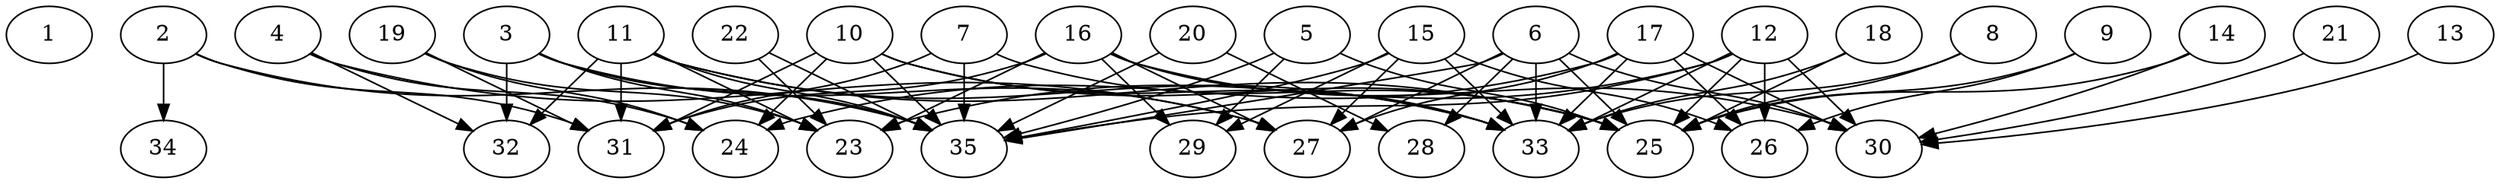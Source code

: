 // DAG automatically generated by daggen at Thu Oct  3 14:05:37 2019
// ./daggen --dot -n 35 --ccr 0.3 --fat 0.9 --regular 0.9 --density 0.5 --mindata 5242880 --maxdata 52428800 
digraph G {
  1 [size="74465280", alpha="0.18", expect_size="22339584"] 
  2 [size="151688533", alpha="0.15", expect_size="45506560"] 
  2 -> 31 [size ="45506560"]
  2 -> 34 [size ="45506560"]
  2 -> 35 [size ="45506560"]
  3 [size="159436800", alpha="0.05", expect_size="47831040"] 
  3 -> 23 [size ="47831040"]
  3 -> 27 [size ="47831040"]
  3 -> 32 [size ="47831040"]
  3 -> 35 [size ="47831040"]
  4 [size="57494187", alpha="0.11", expect_size="17248256"] 
  4 -> 24 [size ="17248256"]
  4 -> 27 [size ="17248256"]
  4 -> 32 [size ="17248256"]
  5 [size="20910080", alpha="0.05", expect_size="6273024"] 
  5 -> 25 [size ="6273024"]
  5 -> 29 [size ="6273024"]
  5 -> 35 [size ="6273024"]
  6 [size="170035200", alpha="0.07", expect_size="51010560"] 
  6 -> 25 [size ="51010560"]
  6 -> 27 [size ="51010560"]
  6 -> 28 [size ="51010560"]
  6 -> 30 [size ="51010560"]
  6 -> 33 [size ="51010560"]
  6 -> 35 [size ="51010560"]
  7 [size="169314987", alpha="0.03", expect_size="50794496"] 
  7 -> 25 [size ="50794496"]
  7 -> 31 [size ="50794496"]
  7 -> 35 [size ="50794496"]
  8 [size="137618773", alpha="0.01", expect_size="41285632"] 
  8 -> 25 [size ="41285632"]
  8 -> 33 [size ="41285632"]
  9 [size="32395947", alpha="0.03", expect_size="9718784"] 
  9 -> 25 [size ="9718784"]
  9 -> 26 [size ="9718784"]
  10 [size="153528320", alpha="0.06", expect_size="46058496"] 
  10 -> 24 [size ="46058496"]
  10 -> 25 [size ="46058496"]
  10 -> 31 [size ="46058496"]
  10 -> 33 [size ="46058496"]
  10 -> 35 [size ="46058496"]
  11 [size="53114880", alpha="0.11", expect_size="15934464"] 
  11 -> 23 [size ="15934464"]
  11 -> 25 [size ="15934464"]
  11 -> 31 [size ="15934464"]
  11 -> 32 [size ="15934464"]
  11 -> 33 [size ="15934464"]
  11 -> 35 [size ="15934464"]
  12 [size="35659093", alpha="0.08", expect_size="10697728"] 
  12 -> 23 [size ="10697728"]
  12 -> 25 [size ="10697728"]
  12 -> 26 [size ="10697728"]
  12 -> 30 [size ="10697728"]
  12 -> 33 [size ="10697728"]
  12 -> 35 [size ="10697728"]
  13 [size="151811413", alpha="0.19", expect_size="45543424"] 
  13 -> 30 [size ="45543424"]
  14 [size="29982720", alpha="0.14", expect_size="8994816"] 
  14 -> 25 [size ="8994816"]
  14 -> 30 [size ="8994816"]
  15 [size="120142507", alpha="0.14", expect_size="36042752"] 
  15 -> 26 [size ="36042752"]
  15 -> 27 [size ="36042752"]
  15 -> 29 [size ="36042752"]
  15 -> 33 [size ="36042752"]
  15 -> 35 [size ="36042752"]
  16 [size="163225600", alpha="0.15", expect_size="48967680"] 
  16 -> 23 [size ="48967680"]
  16 -> 27 [size ="48967680"]
  16 -> 29 [size ="48967680"]
  16 -> 30 [size ="48967680"]
  16 -> 31 [size ="48967680"]
  16 -> 33 [size ="48967680"]
  17 [size="57586347", alpha="0.01", expect_size="17275904"] 
  17 -> 24 [size ="17275904"]
  17 -> 26 [size ="17275904"]
  17 -> 27 [size ="17275904"]
  17 -> 30 [size ="17275904"]
  17 -> 33 [size ="17275904"]
  18 [size="80029013", alpha="0.05", expect_size="24008704"] 
  18 -> 25 [size ="24008704"]
  18 -> 33 [size ="24008704"]
  19 [size="85824853", alpha="0.12", expect_size="25747456"] 
  19 -> 23 [size ="25747456"]
  19 -> 24 [size ="25747456"]
  19 -> 31 [size ="25747456"]
  20 [size="107741867", alpha="0.19", expect_size="32322560"] 
  20 -> 28 [size ="32322560"]
  20 -> 35 [size ="32322560"]
  21 [size="153504427", alpha="0.13", expect_size="46051328"] 
  21 -> 30 [size ="46051328"]
  22 [size="86097920", alpha="0.05", expect_size="25829376"] 
  22 -> 23 [size ="25829376"]
  22 -> 35 [size ="25829376"]
  23 [size="145909760", alpha="0.14", expect_size="43772928"] 
  24 [size="140960427", alpha="0.09", expect_size="42288128"] 
  25 [size="96320853", alpha="0.04", expect_size="28896256"] 
  26 [size="49281707", alpha="0.19", expect_size="14784512"] 
  27 [size="164713813", alpha="0.12", expect_size="49414144"] 
  28 [size="174021973", alpha="0.01", expect_size="52206592"] 
  29 [size="55493973", alpha="0.12", expect_size="16648192"] 
  30 [size="147828053", alpha="0.01", expect_size="44348416"] 
  31 [size="139397120", alpha="0.13", expect_size="41819136"] 
  32 [size="87197013", alpha="0.09", expect_size="26159104"] 
  33 [size="125440000", alpha="0.01", expect_size="37632000"] 
  34 [size="81513813", alpha="0.15", expect_size="24454144"] 
  35 [size="152733013", alpha="0.01", expect_size="45819904"] 
}
